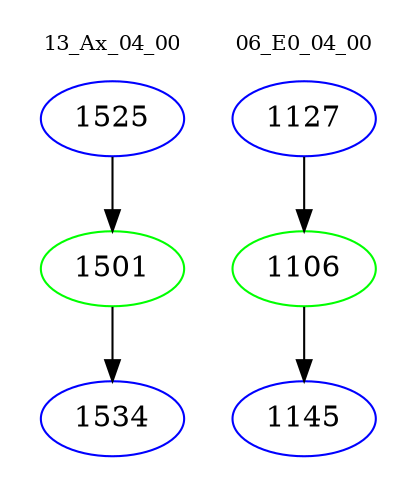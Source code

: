 digraph{
subgraph cluster_0 {
color = white
label = "13_Ax_04_00";
fontsize=10;
T0_1525 [label="1525", color="blue"]
T0_1525 -> T0_1501 [color="black"]
T0_1501 [label="1501", color="green"]
T0_1501 -> T0_1534 [color="black"]
T0_1534 [label="1534", color="blue"]
}
subgraph cluster_1 {
color = white
label = "06_E0_04_00";
fontsize=10;
T1_1127 [label="1127", color="blue"]
T1_1127 -> T1_1106 [color="black"]
T1_1106 [label="1106", color="green"]
T1_1106 -> T1_1145 [color="black"]
T1_1145 [label="1145", color="blue"]
}
}
